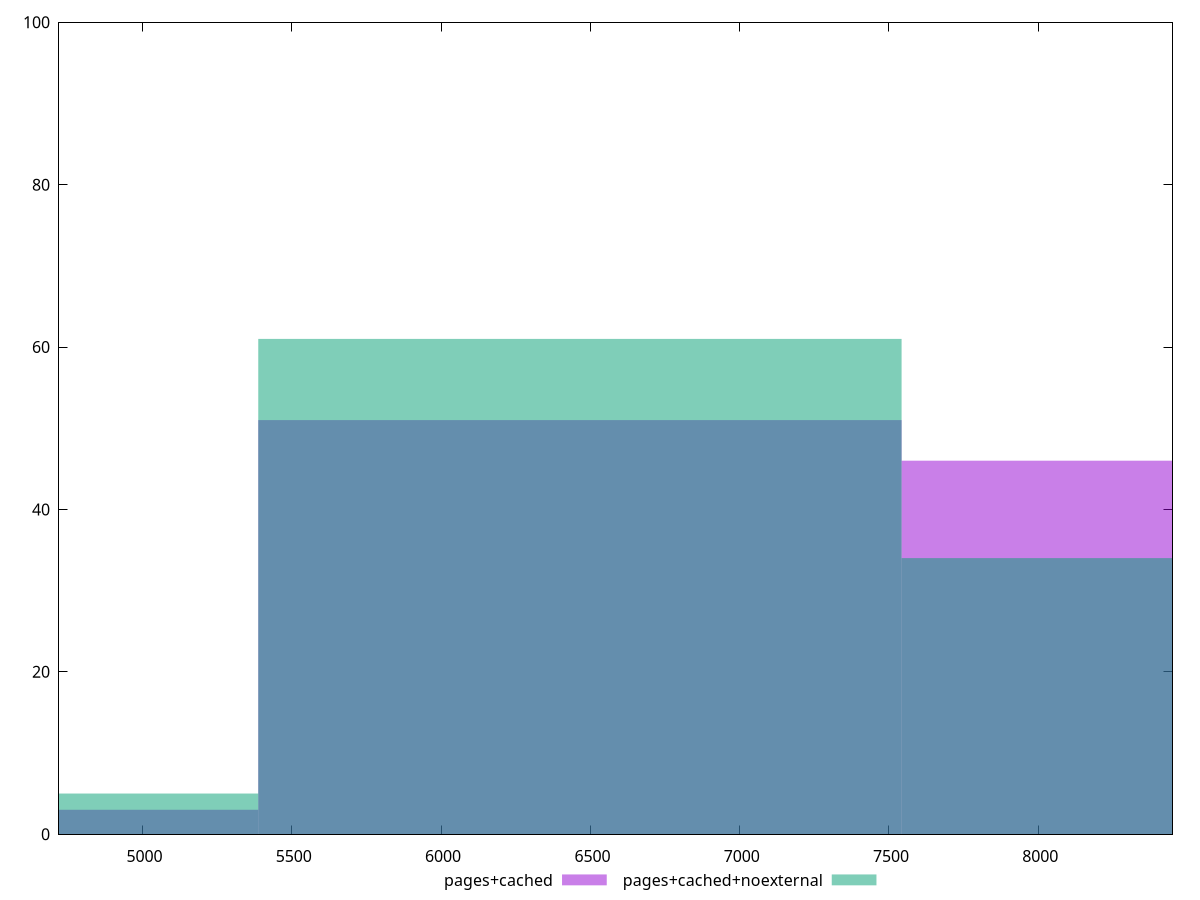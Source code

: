 reset

$pagesCached <<EOF
6464.971470757773 51
4309.980980505182 3
8619.961961010364 46
EOF

$pagesCachedNoexternal <<EOF
6464.971470757773 61
4309.980980505182 5
8619.961961010364 34
EOF

set key outside below
set boxwidth 2154.990490252591
set xrange [4720:8450]
set yrange [0:100]
set trange [0:100]
set style fill transparent solid 0.5 noborder
set terminal svg size 640, 500 enhanced background rgb 'white'
set output "reprap/uses-http2/comparison/histogram/1_vs_2.svg"

plot $pagesCached title "pages+cached" with boxes, \
     $pagesCachedNoexternal title "pages+cached+noexternal" with boxes

reset
